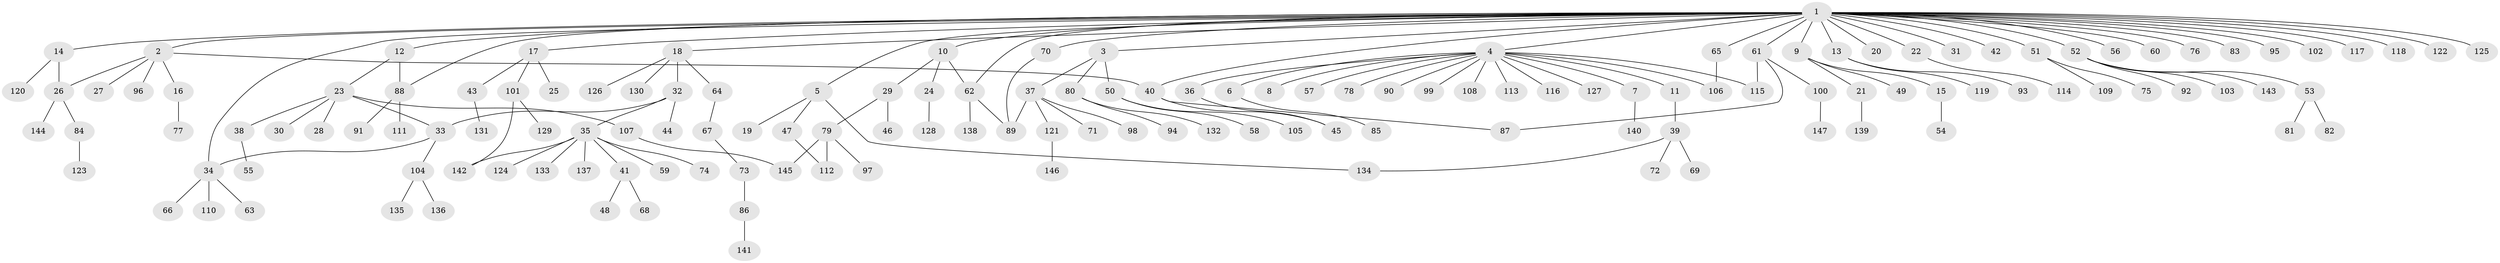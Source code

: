 // coarse degree distribution, {26: 0.00980392156862745, 1: 0.696078431372549, 2: 0.20588235294117646, 7: 0.00980392156862745, 6: 0.00980392156862745, 4: 0.029411764705882353, 10: 0.00980392156862745, 18: 0.00980392156862745, 23: 0.00980392156862745, 3: 0.00980392156862745}
// Generated by graph-tools (version 1.1) at 2025/51/03/04/25 21:51:11]
// undirected, 147 vertices, 162 edges
graph export_dot {
graph [start="1"]
  node [color=gray90,style=filled];
  1;
  2;
  3;
  4;
  5;
  6;
  7;
  8;
  9;
  10;
  11;
  12;
  13;
  14;
  15;
  16;
  17;
  18;
  19;
  20;
  21;
  22;
  23;
  24;
  25;
  26;
  27;
  28;
  29;
  30;
  31;
  32;
  33;
  34;
  35;
  36;
  37;
  38;
  39;
  40;
  41;
  42;
  43;
  44;
  45;
  46;
  47;
  48;
  49;
  50;
  51;
  52;
  53;
  54;
  55;
  56;
  57;
  58;
  59;
  60;
  61;
  62;
  63;
  64;
  65;
  66;
  67;
  68;
  69;
  70;
  71;
  72;
  73;
  74;
  75;
  76;
  77;
  78;
  79;
  80;
  81;
  82;
  83;
  84;
  85;
  86;
  87;
  88;
  89;
  90;
  91;
  92;
  93;
  94;
  95;
  96;
  97;
  98;
  99;
  100;
  101;
  102;
  103;
  104;
  105;
  106;
  107;
  108;
  109;
  110;
  111;
  112;
  113;
  114;
  115;
  116;
  117;
  118;
  119;
  120;
  121;
  122;
  123;
  124;
  125;
  126;
  127;
  128;
  129;
  130;
  131;
  132;
  133;
  134;
  135;
  136;
  137;
  138;
  139;
  140;
  141;
  142;
  143;
  144;
  145;
  146;
  147;
  1 -- 2;
  1 -- 3;
  1 -- 4;
  1 -- 5;
  1 -- 9;
  1 -- 10;
  1 -- 12;
  1 -- 13;
  1 -- 14;
  1 -- 17;
  1 -- 18;
  1 -- 20;
  1 -- 22;
  1 -- 31;
  1 -- 34;
  1 -- 40;
  1 -- 42;
  1 -- 51;
  1 -- 52;
  1 -- 56;
  1 -- 60;
  1 -- 61;
  1 -- 62;
  1 -- 65;
  1 -- 70;
  1 -- 76;
  1 -- 83;
  1 -- 88;
  1 -- 95;
  1 -- 102;
  1 -- 117;
  1 -- 118;
  1 -- 122;
  1 -- 125;
  2 -- 16;
  2 -- 26;
  2 -- 27;
  2 -- 40;
  2 -- 96;
  3 -- 37;
  3 -- 50;
  3 -- 80;
  4 -- 6;
  4 -- 7;
  4 -- 8;
  4 -- 11;
  4 -- 36;
  4 -- 57;
  4 -- 78;
  4 -- 90;
  4 -- 99;
  4 -- 106;
  4 -- 108;
  4 -- 113;
  4 -- 115;
  4 -- 116;
  4 -- 127;
  5 -- 19;
  5 -- 47;
  5 -- 134;
  6 -- 85;
  7 -- 140;
  9 -- 15;
  9 -- 21;
  9 -- 49;
  10 -- 24;
  10 -- 29;
  10 -- 62;
  11 -- 39;
  12 -- 23;
  12 -- 88;
  13 -- 93;
  13 -- 119;
  14 -- 26;
  14 -- 120;
  15 -- 54;
  16 -- 77;
  17 -- 25;
  17 -- 43;
  17 -- 101;
  18 -- 32;
  18 -- 64;
  18 -- 126;
  18 -- 130;
  21 -- 139;
  22 -- 114;
  23 -- 28;
  23 -- 30;
  23 -- 33;
  23 -- 38;
  23 -- 107;
  24 -- 128;
  26 -- 84;
  26 -- 144;
  29 -- 46;
  29 -- 79;
  32 -- 33;
  32 -- 35;
  32 -- 44;
  33 -- 34;
  33 -- 104;
  34 -- 63;
  34 -- 66;
  34 -- 110;
  35 -- 41;
  35 -- 59;
  35 -- 74;
  35 -- 124;
  35 -- 133;
  35 -- 137;
  35 -- 142;
  36 -- 45;
  37 -- 71;
  37 -- 89;
  37 -- 98;
  37 -- 121;
  38 -- 55;
  39 -- 69;
  39 -- 72;
  39 -- 134;
  40 -- 45;
  40 -- 87;
  41 -- 48;
  41 -- 68;
  43 -- 131;
  47 -- 112;
  50 -- 58;
  50 -- 105;
  51 -- 75;
  51 -- 109;
  52 -- 53;
  52 -- 92;
  52 -- 103;
  52 -- 143;
  53 -- 81;
  53 -- 82;
  61 -- 87;
  61 -- 100;
  61 -- 115;
  62 -- 89;
  62 -- 138;
  64 -- 67;
  65 -- 106;
  67 -- 73;
  70 -- 89;
  73 -- 86;
  79 -- 97;
  79 -- 112;
  79 -- 145;
  80 -- 94;
  80 -- 132;
  84 -- 123;
  86 -- 141;
  88 -- 91;
  88 -- 111;
  100 -- 147;
  101 -- 129;
  101 -- 142;
  104 -- 135;
  104 -- 136;
  107 -- 145;
  121 -- 146;
}
